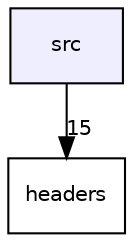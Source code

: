 digraph "src" {
  compound=true
  node [ fontsize="10", fontname="Helvetica"];
  edge [ labelfontsize="10", labelfontname="Helvetica"];
  dir_68267d1309a1af8e8297ef4c3efbcdba [shape=box, label="src", style="filled", fillcolor="#eeeeff", pencolor="black", URL="dir_68267d1309a1af8e8297ef4c3efbcdba.html"];
  dir_7f57b1e41c5acd0e859ae5f3a2b075a9 [shape=box label="headers" URL="dir_7f57b1e41c5acd0e859ae5f3a2b075a9.html"];
  dir_68267d1309a1af8e8297ef4c3efbcdba->dir_7f57b1e41c5acd0e859ae5f3a2b075a9 [headlabel="15", labeldistance=1.5 headhref="dir_000001_000000.html"];
}
